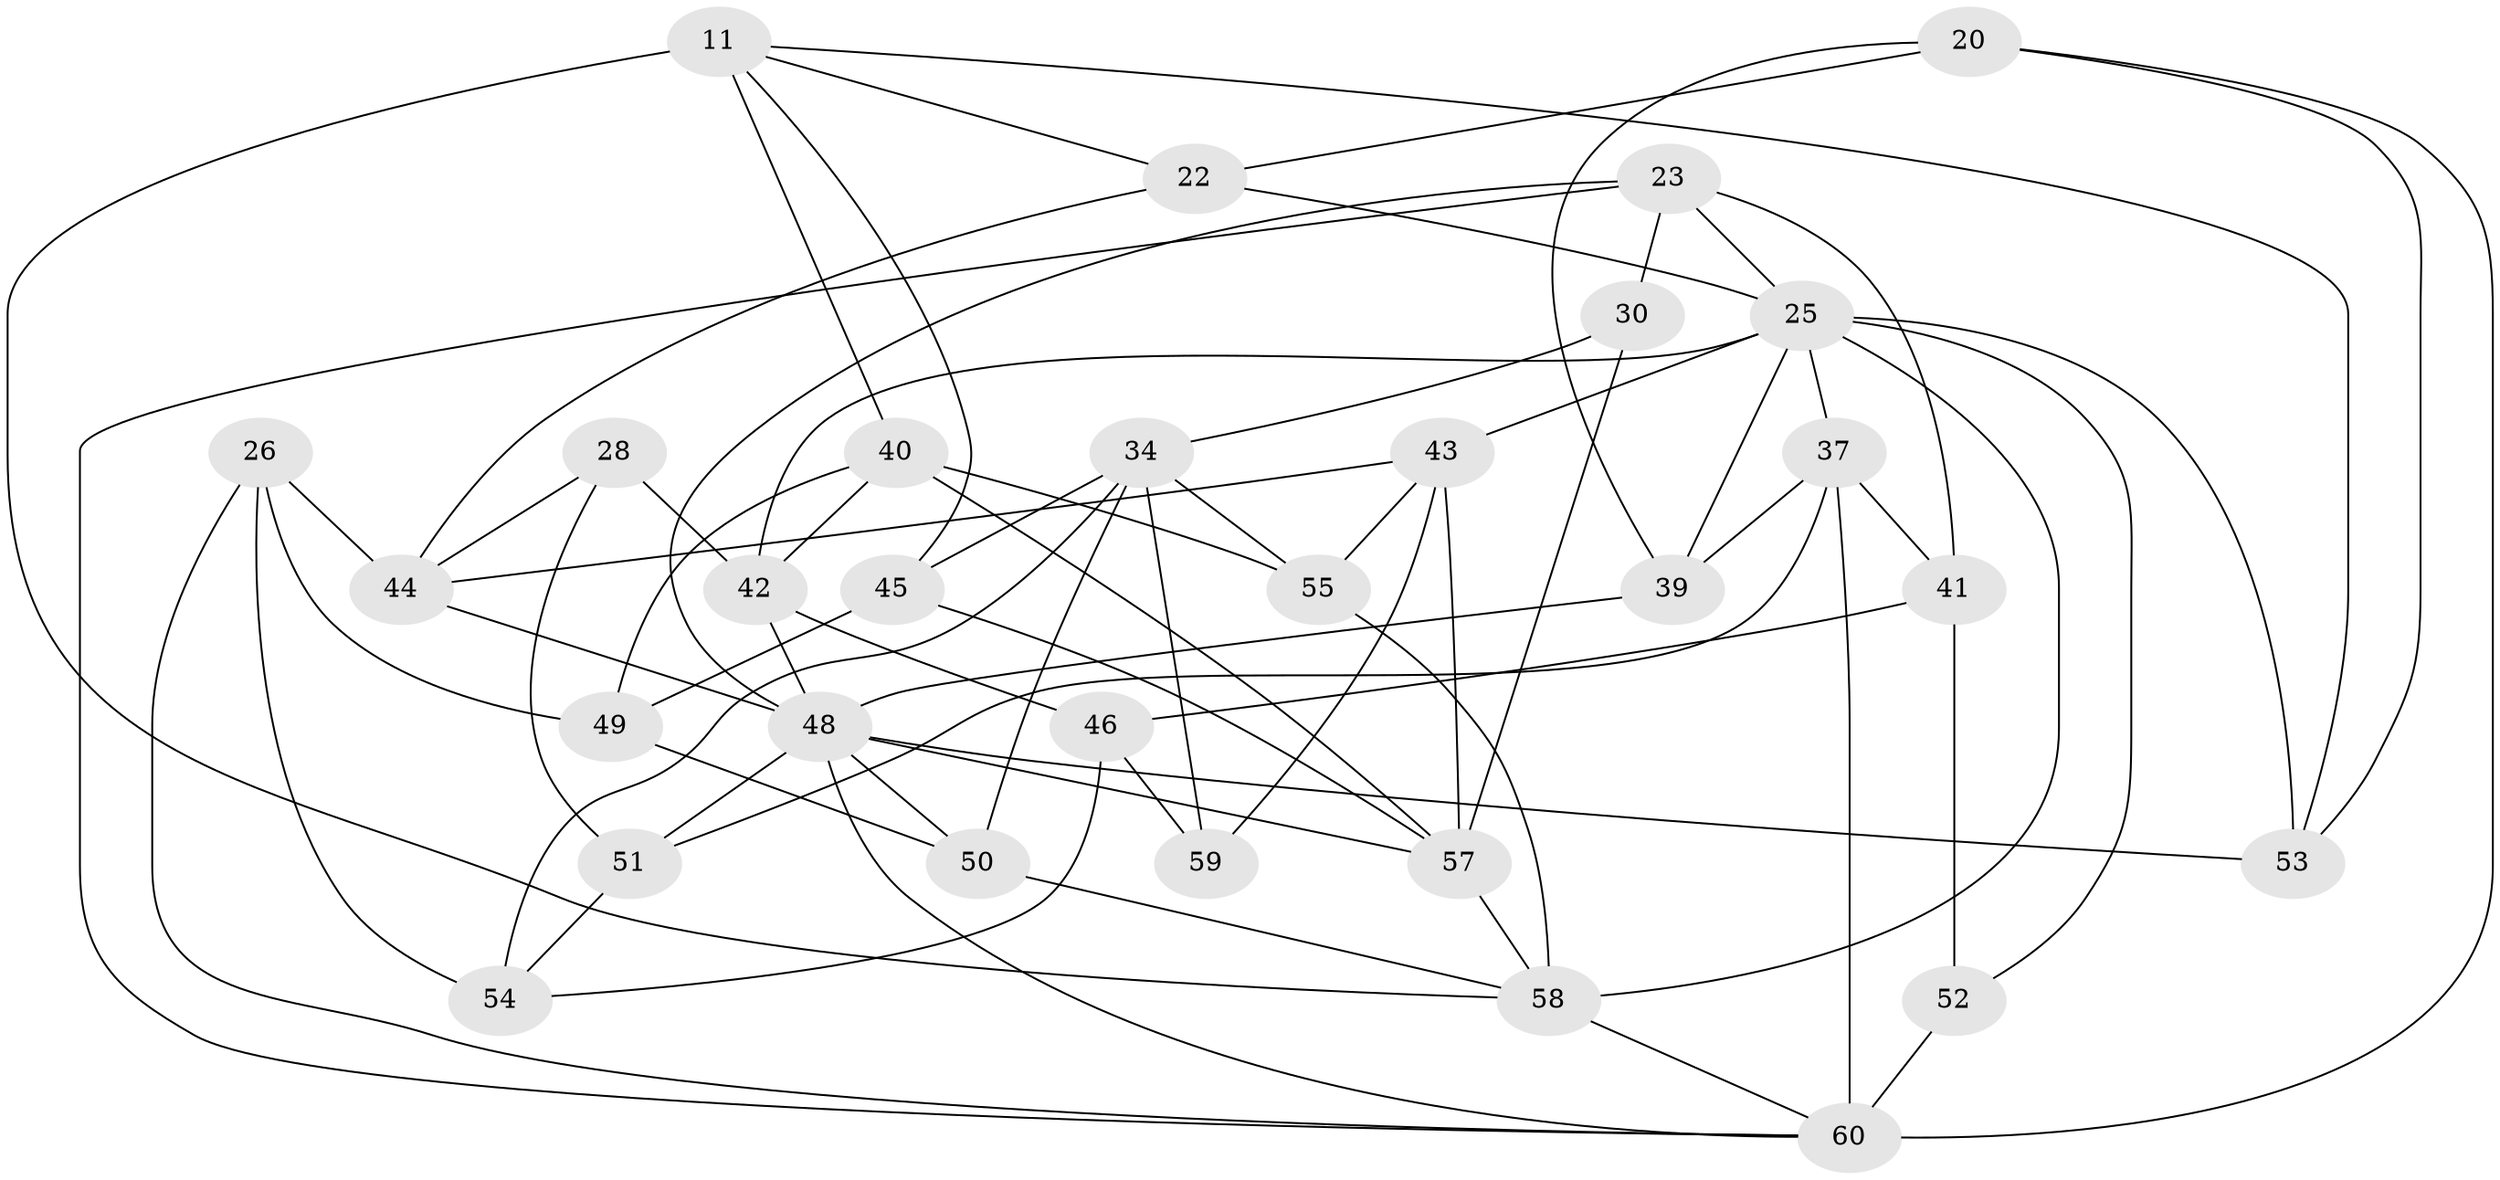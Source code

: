 // original degree distribution, {4: 1.0}
// Generated by graph-tools (version 1.1) at 2025/58/03/09/25 04:58:12]
// undirected, 30 vertices, 71 edges
graph export_dot {
graph [start="1"]
  node [color=gray90,style=filled];
  11 [super="+5"];
  20;
  22;
  23 [super="+15"];
  25 [super="+6+18"];
  26;
  28;
  30;
  34 [super="+32"];
  37 [super="+31+33"];
  39 [super="+35"];
  40 [super="+19"];
  41;
  42 [super="+14"];
  43 [super="+27"];
  44 [super="+17"];
  45;
  46;
  48 [super="+3+9+47+24"];
  49;
  50;
  51;
  52 [super="+38"];
  53;
  54;
  55 [super="+29"];
  57 [super="+10+21"];
  58 [super="+1+36"];
  59;
  60 [super="+56"];
  11 -- 45;
  11 -- 53;
  11 -- 58 [weight=2];
  11 -- 40;
  11 -- 22;
  20 -- 22;
  20 -- 53;
  20 -- 60;
  20 -- 39;
  22 -- 44;
  22 -- 25;
  23 -- 41;
  23 -- 25 [weight=2];
  23 -- 30;
  23 -- 60;
  23 -- 48;
  25 -- 52 [weight=2];
  25 -- 37 [weight=2];
  25 -- 39;
  25 -- 42;
  25 -- 43;
  25 -- 53;
  25 -- 58;
  26 -- 54;
  26 -- 49;
  26 -- 44;
  26 -- 60;
  28 -- 42 [weight=2];
  28 -- 51;
  28 -- 44;
  30 -- 34 [weight=2];
  30 -- 57;
  34 -- 59 [weight=2];
  34 -- 45;
  34 -- 50;
  34 -- 54;
  34 -- 55;
  37 -- 39;
  37 -- 60 [weight=3];
  37 -- 51;
  37 -- 41;
  39 -- 48 [weight=3];
  40 -- 42;
  40 -- 55 [weight=2];
  40 -- 49;
  40 -- 57;
  41 -- 46;
  41 -- 52;
  42 -- 48;
  42 -- 46;
  43 -- 59;
  43 -- 57 [weight=2];
  43 -- 44;
  43 -- 55;
  44 -- 48 [weight=2];
  45 -- 49;
  45 -- 57;
  46 -- 59;
  46 -- 54;
  48 -- 51;
  48 -- 60 [weight=2];
  48 -- 57 [weight=2];
  48 -- 50;
  48 -- 53;
  49 -- 50;
  50 -- 58;
  51 -- 54;
  52 -- 60 [weight=3];
  55 -- 58 [weight=2];
  57 -- 58;
  58 -- 60;
}
